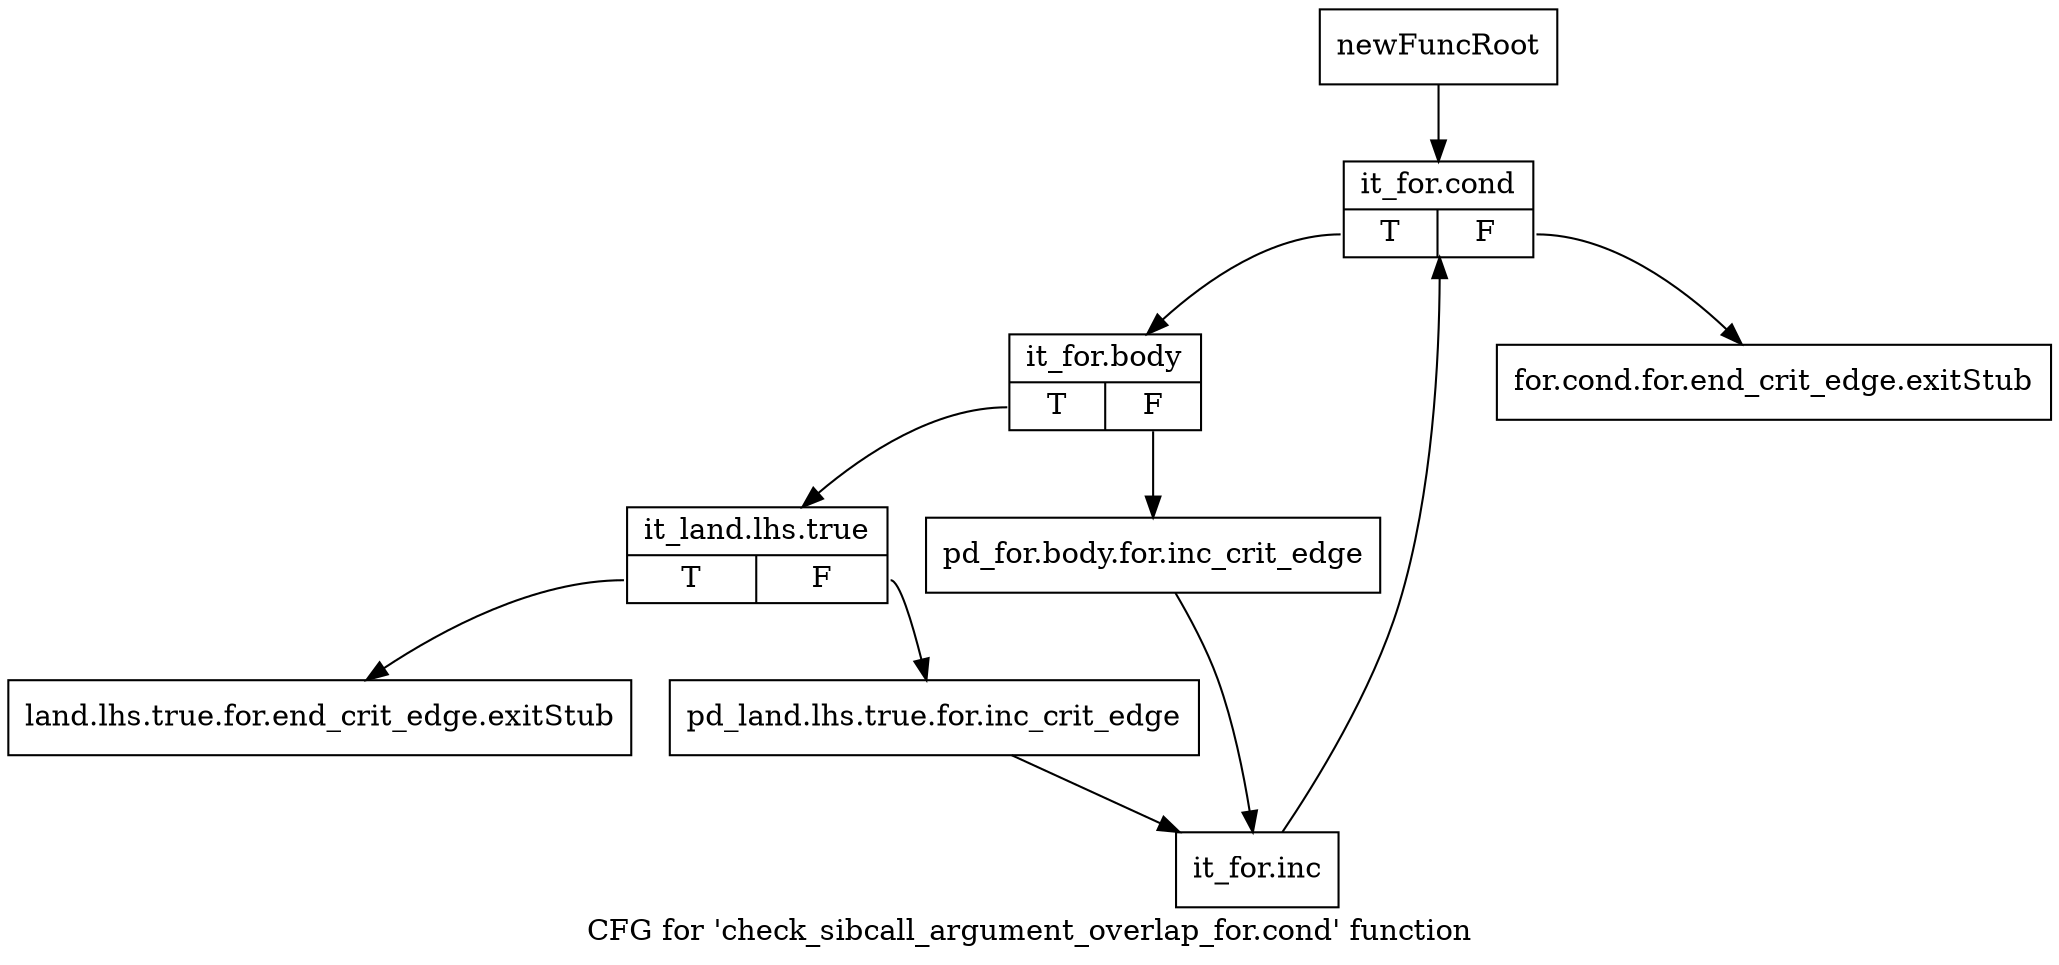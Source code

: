 digraph "CFG for 'check_sibcall_argument_overlap_for.cond' function" {
	label="CFG for 'check_sibcall_argument_overlap_for.cond' function";

	Node0x7a876e0 [shape=record,label="{newFuncRoot}"];
	Node0x7a876e0 -> Node0x7a877d0;
	Node0x7a87730 [shape=record,label="{for.cond.for.end_crit_edge.exitStub}"];
	Node0x7a87780 [shape=record,label="{land.lhs.true.for.end_crit_edge.exitStub}"];
	Node0x7a877d0 [shape=record,label="{it_for.cond|{<s0>T|<s1>F}}"];
	Node0x7a877d0:s0 -> Node0x7a87820;
	Node0x7a877d0:s1 -> Node0x7a87730;
	Node0x7a87820 [shape=record,label="{it_for.body|{<s0>T|<s1>F}}"];
	Node0x7a87820:s0 -> Node0x7a878c0;
	Node0x7a87820:s1 -> Node0x7a87870;
	Node0x7a87870 [shape=record,label="{pd_for.body.for.inc_crit_edge}"];
	Node0x7a87870 -> Node0x7a87960;
	Node0x7a878c0 [shape=record,label="{it_land.lhs.true|{<s0>T|<s1>F}}"];
	Node0x7a878c0:s0 -> Node0x7a87780;
	Node0x7a878c0:s1 -> Node0x7a87910;
	Node0x7a87910 [shape=record,label="{pd_land.lhs.true.for.inc_crit_edge}"];
	Node0x7a87910 -> Node0x7a87960;
	Node0x7a87960 [shape=record,label="{it_for.inc}"];
	Node0x7a87960 -> Node0x7a877d0;
}
